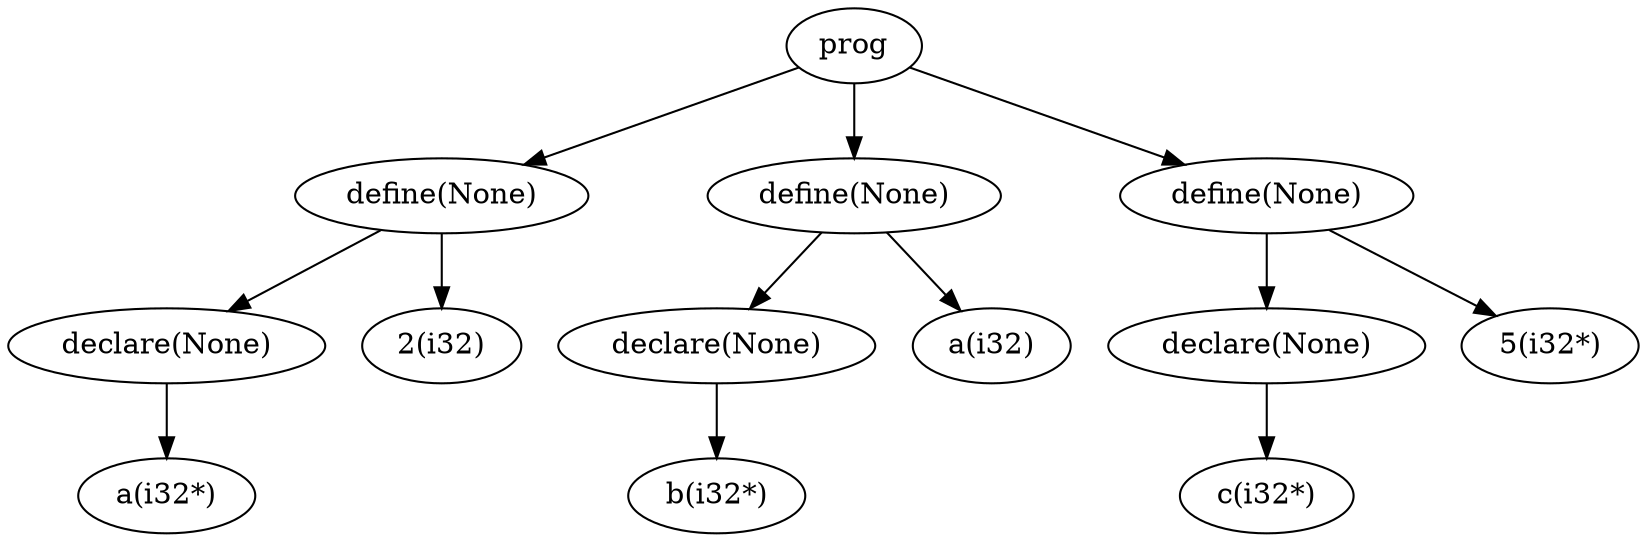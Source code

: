 digraph AST {
	node1[label="prog"]
	node2[label="define(None)"]
	node1->node2
	node3[label="declare(None)"]
	node2->node3
	node4[label="a(i32*)"]
	node3->node4
	node5[label="2(i32)"]
	node2->node5
	node6[label="define(None)"]
	node1->node6
	node7[label="declare(None)"]
	node6->node7
	node8[label="b(i32*)"]
	node7->node8
	node9[label="a(i32)"]
	node6->node9
	node10[label="define(None)"]
	node1->node10
	node11[label="declare(None)"]
	node10->node11
	node12[label="c(i32*)"]
	node11->node12
	node13[label="5(i32*)"]
	node10->node13
}